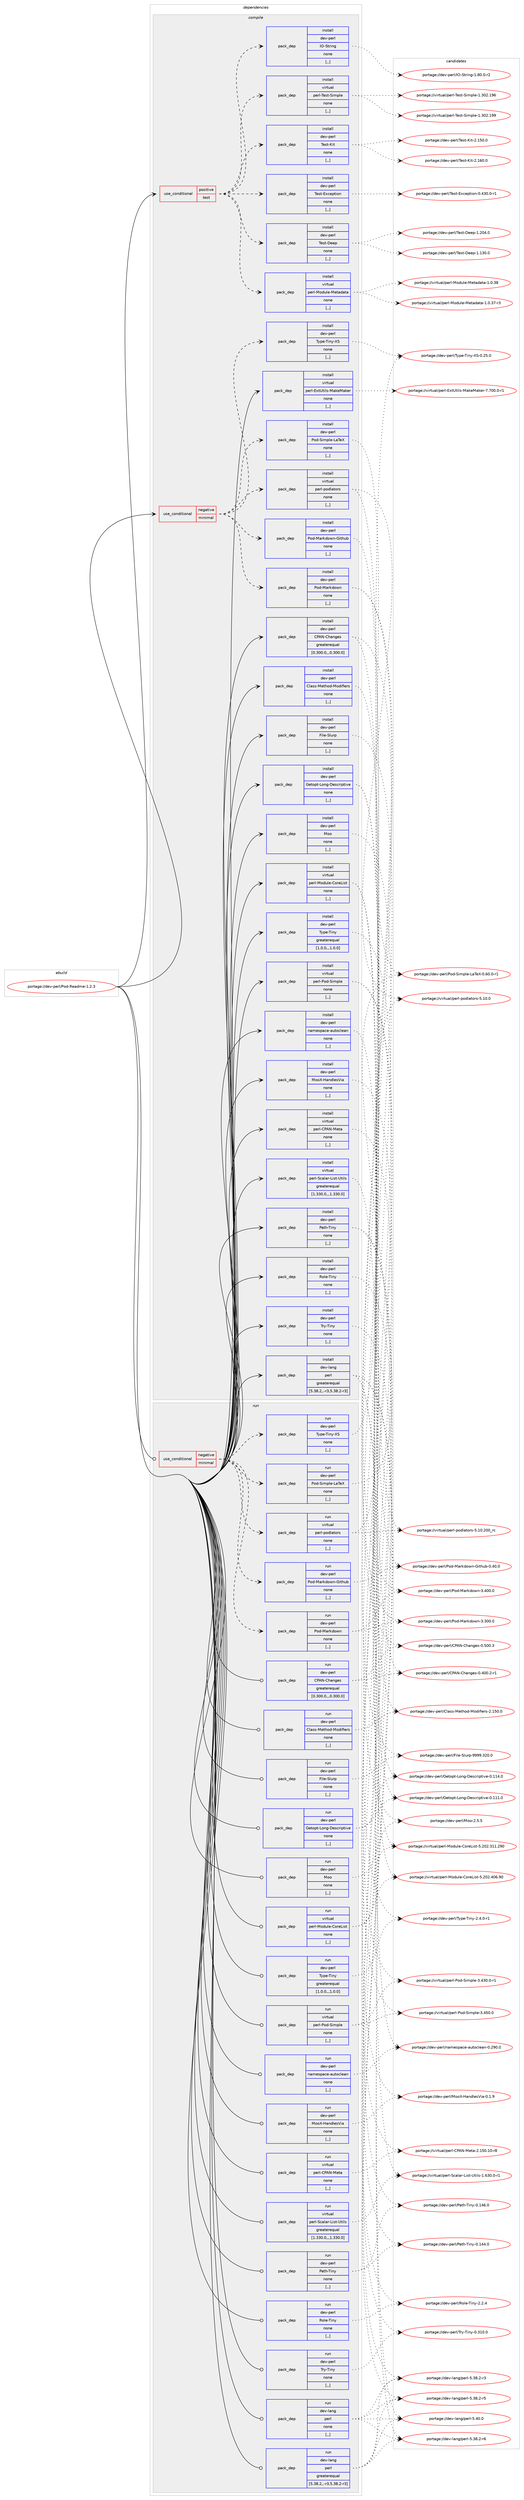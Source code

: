 digraph prolog {

# *************
# Graph options
# *************

newrank=true;
concentrate=true;
compound=true;
graph [rankdir=LR,fontname=Helvetica,fontsize=10,ranksep=1.5];#, ranksep=2.5, nodesep=0.2];
edge  [arrowhead=vee];
node  [fontname=Helvetica,fontsize=10];

# **********
# The ebuild
# **********

subgraph cluster_leftcol {
color=gray;
label=<<i>ebuild</i>>;
id [label="portage://dev-perl/Pod-Readme-1.2.3", color=red, width=4, href="../dev-perl/Pod-Readme-1.2.3.svg"];
}

# ****************
# The dependencies
# ****************

subgraph cluster_midcol {
color=gray;
label=<<i>dependencies</i>>;
subgraph cluster_compile {
fillcolor="#eeeeee";
style=filled;
label=<<i>compile</i>>;
subgraph cond30161 {
dependency136282 [label=<<TABLE BORDER="0" CELLBORDER="1" CELLSPACING="0" CELLPADDING="4"><TR><TD ROWSPAN="3" CELLPADDING="10">use_conditional</TD></TR><TR><TD>negative</TD></TR><TR><TD>minimal</TD></TR></TABLE>>, shape=none, color=red];
subgraph pack104884 {
dependency136283 [label=<<TABLE BORDER="0" CELLBORDER="1" CELLSPACING="0" CELLPADDING="4" WIDTH="220"><TR><TD ROWSPAN="6" CELLPADDING="30">pack_dep</TD></TR><TR><TD WIDTH="110">install</TD></TR><TR><TD>dev-perl</TD></TR><TR><TD>Pod-Markdown</TD></TR><TR><TD>none</TD></TR><TR><TD>[,,]</TD></TR></TABLE>>, shape=none, color=blue];
}
dependency136282:e -> dependency136283:w [weight=20,style="dashed",arrowhead="vee"];
subgraph pack104885 {
dependency136284 [label=<<TABLE BORDER="0" CELLBORDER="1" CELLSPACING="0" CELLPADDING="4" WIDTH="220"><TR><TD ROWSPAN="6" CELLPADDING="30">pack_dep</TD></TR><TR><TD WIDTH="110">install</TD></TR><TR><TD>dev-perl</TD></TR><TR><TD>Pod-Markdown-Github</TD></TR><TR><TD>none</TD></TR><TR><TD>[,,]</TD></TR></TABLE>>, shape=none, color=blue];
}
dependency136282:e -> dependency136284:w [weight=20,style="dashed",arrowhead="vee"];
subgraph pack104886 {
dependency136285 [label=<<TABLE BORDER="0" CELLBORDER="1" CELLSPACING="0" CELLPADDING="4" WIDTH="220"><TR><TD ROWSPAN="6" CELLPADDING="30">pack_dep</TD></TR><TR><TD WIDTH="110">install</TD></TR><TR><TD>dev-perl</TD></TR><TR><TD>Pod-Simple-LaTeX</TD></TR><TR><TD>none</TD></TR><TR><TD>[,,]</TD></TR></TABLE>>, shape=none, color=blue];
}
dependency136282:e -> dependency136285:w [weight=20,style="dashed",arrowhead="vee"];
subgraph pack104887 {
dependency136286 [label=<<TABLE BORDER="0" CELLBORDER="1" CELLSPACING="0" CELLPADDING="4" WIDTH="220"><TR><TD ROWSPAN="6" CELLPADDING="30">pack_dep</TD></TR><TR><TD WIDTH="110">install</TD></TR><TR><TD>dev-perl</TD></TR><TR><TD>Type-Tiny-XS</TD></TR><TR><TD>none</TD></TR><TR><TD>[,,]</TD></TR></TABLE>>, shape=none, color=blue];
}
dependency136282:e -> dependency136286:w [weight=20,style="dashed",arrowhead="vee"];
subgraph pack104888 {
dependency136287 [label=<<TABLE BORDER="0" CELLBORDER="1" CELLSPACING="0" CELLPADDING="4" WIDTH="220"><TR><TD ROWSPAN="6" CELLPADDING="30">pack_dep</TD></TR><TR><TD WIDTH="110">install</TD></TR><TR><TD>virtual</TD></TR><TR><TD>perl-podlators</TD></TR><TR><TD>none</TD></TR><TR><TD>[,,]</TD></TR></TABLE>>, shape=none, color=blue];
}
dependency136282:e -> dependency136287:w [weight=20,style="dashed",arrowhead="vee"];
}
id:e -> dependency136282:w [weight=20,style="solid",arrowhead="vee"];
subgraph cond30162 {
dependency136288 [label=<<TABLE BORDER="0" CELLBORDER="1" CELLSPACING="0" CELLPADDING="4"><TR><TD ROWSPAN="3" CELLPADDING="10">use_conditional</TD></TR><TR><TD>positive</TD></TR><TR><TD>test</TD></TR></TABLE>>, shape=none, color=red];
subgraph pack104889 {
dependency136289 [label=<<TABLE BORDER="0" CELLBORDER="1" CELLSPACING="0" CELLPADDING="4" WIDTH="220"><TR><TD ROWSPAN="6" CELLPADDING="30">pack_dep</TD></TR><TR><TD WIDTH="110">install</TD></TR><TR><TD>dev-perl</TD></TR><TR><TD>IO-String</TD></TR><TR><TD>none</TD></TR><TR><TD>[,,]</TD></TR></TABLE>>, shape=none, color=blue];
}
dependency136288:e -> dependency136289:w [weight=20,style="dashed",arrowhead="vee"];
subgraph pack104890 {
dependency136290 [label=<<TABLE BORDER="0" CELLBORDER="1" CELLSPACING="0" CELLPADDING="4" WIDTH="220"><TR><TD ROWSPAN="6" CELLPADDING="30">pack_dep</TD></TR><TR><TD WIDTH="110">install</TD></TR><TR><TD>virtual</TD></TR><TR><TD>perl-Module-Metadata</TD></TR><TR><TD>none</TD></TR><TR><TD>[,,]</TD></TR></TABLE>>, shape=none, color=blue];
}
dependency136288:e -> dependency136290:w [weight=20,style="dashed",arrowhead="vee"];
subgraph pack104891 {
dependency136291 [label=<<TABLE BORDER="0" CELLBORDER="1" CELLSPACING="0" CELLPADDING="4" WIDTH="220"><TR><TD ROWSPAN="6" CELLPADDING="30">pack_dep</TD></TR><TR><TD WIDTH="110">install</TD></TR><TR><TD>dev-perl</TD></TR><TR><TD>Test-Deep</TD></TR><TR><TD>none</TD></TR><TR><TD>[,,]</TD></TR></TABLE>>, shape=none, color=blue];
}
dependency136288:e -> dependency136291:w [weight=20,style="dashed",arrowhead="vee"];
subgraph pack104892 {
dependency136292 [label=<<TABLE BORDER="0" CELLBORDER="1" CELLSPACING="0" CELLPADDING="4" WIDTH="220"><TR><TD ROWSPAN="6" CELLPADDING="30">pack_dep</TD></TR><TR><TD WIDTH="110">install</TD></TR><TR><TD>dev-perl</TD></TR><TR><TD>Test-Exception</TD></TR><TR><TD>none</TD></TR><TR><TD>[,,]</TD></TR></TABLE>>, shape=none, color=blue];
}
dependency136288:e -> dependency136292:w [weight=20,style="dashed",arrowhead="vee"];
subgraph pack104893 {
dependency136293 [label=<<TABLE BORDER="0" CELLBORDER="1" CELLSPACING="0" CELLPADDING="4" WIDTH="220"><TR><TD ROWSPAN="6" CELLPADDING="30">pack_dep</TD></TR><TR><TD WIDTH="110">install</TD></TR><TR><TD>dev-perl</TD></TR><TR><TD>Test-Kit</TD></TR><TR><TD>none</TD></TR><TR><TD>[,,]</TD></TR></TABLE>>, shape=none, color=blue];
}
dependency136288:e -> dependency136293:w [weight=20,style="dashed",arrowhead="vee"];
subgraph pack104894 {
dependency136294 [label=<<TABLE BORDER="0" CELLBORDER="1" CELLSPACING="0" CELLPADDING="4" WIDTH="220"><TR><TD ROWSPAN="6" CELLPADDING="30">pack_dep</TD></TR><TR><TD WIDTH="110">install</TD></TR><TR><TD>virtual</TD></TR><TR><TD>perl-Test-Simple</TD></TR><TR><TD>none</TD></TR><TR><TD>[,,]</TD></TR></TABLE>>, shape=none, color=blue];
}
dependency136288:e -> dependency136294:w [weight=20,style="dashed",arrowhead="vee"];
}
id:e -> dependency136288:w [weight=20,style="solid",arrowhead="vee"];
subgraph pack104895 {
dependency136295 [label=<<TABLE BORDER="0" CELLBORDER="1" CELLSPACING="0" CELLPADDING="4" WIDTH="220"><TR><TD ROWSPAN="6" CELLPADDING="30">pack_dep</TD></TR><TR><TD WIDTH="110">install</TD></TR><TR><TD>dev-lang</TD></TR><TR><TD>perl</TD></TR><TR><TD>greaterequal</TD></TR><TR><TD>[5.38.2,,-r3,5.38.2-r3]</TD></TR></TABLE>>, shape=none, color=blue];
}
id:e -> dependency136295:w [weight=20,style="solid",arrowhead="vee"];
subgraph pack104896 {
dependency136296 [label=<<TABLE BORDER="0" CELLBORDER="1" CELLSPACING="0" CELLPADDING="4" WIDTH="220"><TR><TD ROWSPAN="6" CELLPADDING="30">pack_dep</TD></TR><TR><TD WIDTH="110">install</TD></TR><TR><TD>dev-perl</TD></TR><TR><TD>CPAN-Changes</TD></TR><TR><TD>greaterequal</TD></TR><TR><TD>[0.300.0,,,0.300.0]</TD></TR></TABLE>>, shape=none, color=blue];
}
id:e -> dependency136296:w [weight=20,style="solid",arrowhead="vee"];
subgraph pack104897 {
dependency136297 [label=<<TABLE BORDER="0" CELLBORDER="1" CELLSPACING="0" CELLPADDING="4" WIDTH="220"><TR><TD ROWSPAN="6" CELLPADDING="30">pack_dep</TD></TR><TR><TD WIDTH="110">install</TD></TR><TR><TD>dev-perl</TD></TR><TR><TD>Class-Method-Modifiers</TD></TR><TR><TD>none</TD></TR><TR><TD>[,,]</TD></TR></TABLE>>, shape=none, color=blue];
}
id:e -> dependency136297:w [weight=20,style="solid",arrowhead="vee"];
subgraph pack104898 {
dependency136298 [label=<<TABLE BORDER="0" CELLBORDER="1" CELLSPACING="0" CELLPADDING="4" WIDTH="220"><TR><TD ROWSPAN="6" CELLPADDING="30">pack_dep</TD></TR><TR><TD WIDTH="110">install</TD></TR><TR><TD>dev-perl</TD></TR><TR><TD>File-Slurp</TD></TR><TR><TD>none</TD></TR><TR><TD>[,,]</TD></TR></TABLE>>, shape=none, color=blue];
}
id:e -> dependency136298:w [weight=20,style="solid",arrowhead="vee"];
subgraph pack104899 {
dependency136299 [label=<<TABLE BORDER="0" CELLBORDER="1" CELLSPACING="0" CELLPADDING="4" WIDTH="220"><TR><TD ROWSPAN="6" CELLPADDING="30">pack_dep</TD></TR><TR><TD WIDTH="110">install</TD></TR><TR><TD>dev-perl</TD></TR><TR><TD>Getopt-Long-Descriptive</TD></TR><TR><TD>none</TD></TR><TR><TD>[,,]</TD></TR></TABLE>>, shape=none, color=blue];
}
id:e -> dependency136299:w [weight=20,style="solid",arrowhead="vee"];
subgraph pack104900 {
dependency136300 [label=<<TABLE BORDER="0" CELLBORDER="1" CELLSPACING="0" CELLPADDING="4" WIDTH="220"><TR><TD ROWSPAN="6" CELLPADDING="30">pack_dep</TD></TR><TR><TD WIDTH="110">install</TD></TR><TR><TD>dev-perl</TD></TR><TR><TD>Moo</TD></TR><TR><TD>none</TD></TR><TR><TD>[,,]</TD></TR></TABLE>>, shape=none, color=blue];
}
id:e -> dependency136300:w [weight=20,style="solid",arrowhead="vee"];
subgraph pack104901 {
dependency136301 [label=<<TABLE BORDER="0" CELLBORDER="1" CELLSPACING="0" CELLPADDING="4" WIDTH="220"><TR><TD ROWSPAN="6" CELLPADDING="30">pack_dep</TD></TR><TR><TD WIDTH="110">install</TD></TR><TR><TD>dev-perl</TD></TR><TR><TD>MooX-HandlesVia</TD></TR><TR><TD>none</TD></TR><TR><TD>[,,]</TD></TR></TABLE>>, shape=none, color=blue];
}
id:e -> dependency136301:w [weight=20,style="solid",arrowhead="vee"];
subgraph pack104902 {
dependency136302 [label=<<TABLE BORDER="0" CELLBORDER="1" CELLSPACING="0" CELLPADDING="4" WIDTH="220"><TR><TD ROWSPAN="6" CELLPADDING="30">pack_dep</TD></TR><TR><TD WIDTH="110">install</TD></TR><TR><TD>dev-perl</TD></TR><TR><TD>Path-Tiny</TD></TR><TR><TD>none</TD></TR><TR><TD>[,,]</TD></TR></TABLE>>, shape=none, color=blue];
}
id:e -> dependency136302:w [weight=20,style="solid",arrowhead="vee"];
subgraph pack104903 {
dependency136303 [label=<<TABLE BORDER="0" CELLBORDER="1" CELLSPACING="0" CELLPADDING="4" WIDTH="220"><TR><TD ROWSPAN="6" CELLPADDING="30">pack_dep</TD></TR><TR><TD WIDTH="110">install</TD></TR><TR><TD>dev-perl</TD></TR><TR><TD>Role-Tiny</TD></TR><TR><TD>none</TD></TR><TR><TD>[,,]</TD></TR></TABLE>>, shape=none, color=blue];
}
id:e -> dependency136303:w [weight=20,style="solid",arrowhead="vee"];
subgraph pack104904 {
dependency136304 [label=<<TABLE BORDER="0" CELLBORDER="1" CELLSPACING="0" CELLPADDING="4" WIDTH="220"><TR><TD ROWSPAN="6" CELLPADDING="30">pack_dep</TD></TR><TR><TD WIDTH="110">install</TD></TR><TR><TD>dev-perl</TD></TR><TR><TD>Try-Tiny</TD></TR><TR><TD>none</TD></TR><TR><TD>[,,]</TD></TR></TABLE>>, shape=none, color=blue];
}
id:e -> dependency136304:w [weight=20,style="solid",arrowhead="vee"];
subgraph pack104905 {
dependency136305 [label=<<TABLE BORDER="0" CELLBORDER="1" CELLSPACING="0" CELLPADDING="4" WIDTH="220"><TR><TD ROWSPAN="6" CELLPADDING="30">pack_dep</TD></TR><TR><TD WIDTH="110">install</TD></TR><TR><TD>dev-perl</TD></TR><TR><TD>Type-Tiny</TD></TR><TR><TD>greaterequal</TD></TR><TR><TD>[1.0.0,,,1.0.0]</TD></TR></TABLE>>, shape=none, color=blue];
}
id:e -> dependency136305:w [weight=20,style="solid",arrowhead="vee"];
subgraph pack104906 {
dependency136306 [label=<<TABLE BORDER="0" CELLBORDER="1" CELLSPACING="0" CELLPADDING="4" WIDTH="220"><TR><TD ROWSPAN="6" CELLPADDING="30">pack_dep</TD></TR><TR><TD WIDTH="110">install</TD></TR><TR><TD>dev-perl</TD></TR><TR><TD>namespace-autoclean</TD></TR><TR><TD>none</TD></TR><TR><TD>[,,]</TD></TR></TABLE>>, shape=none, color=blue];
}
id:e -> dependency136306:w [weight=20,style="solid",arrowhead="vee"];
subgraph pack104907 {
dependency136307 [label=<<TABLE BORDER="0" CELLBORDER="1" CELLSPACING="0" CELLPADDING="4" WIDTH="220"><TR><TD ROWSPAN="6" CELLPADDING="30">pack_dep</TD></TR><TR><TD WIDTH="110">install</TD></TR><TR><TD>virtual</TD></TR><TR><TD>perl-CPAN-Meta</TD></TR><TR><TD>none</TD></TR><TR><TD>[,,]</TD></TR></TABLE>>, shape=none, color=blue];
}
id:e -> dependency136307:w [weight=20,style="solid",arrowhead="vee"];
subgraph pack104908 {
dependency136308 [label=<<TABLE BORDER="0" CELLBORDER="1" CELLSPACING="0" CELLPADDING="4" WIDTH="220"><TR><TD ROWSPAN="6" CELLPADDING="30">pack_dep</TD></TR><TR><TD WIDTH="110">install</TD></TR><TR><TD>virtual</TD></TR><TR><TD>perl-ExtUtils-MakeMaker</TD></TR><TR><TD>none</TD></TR><TR><TD>[,,]</TD></TR></TABLE>>, shape=none, color=blue];
}
id:e -> dependency136308:w [weight=20,style="solid",arrowhead="vee"];
subgraph pack104909 {
dependency136309 [label=<<TABLE BORDER="0" CELLBORDER="1" CELLSPACING="0" CELLPADDING="4" WIDTH="220"><TR><TD ROWSPAN="6" CELLPADDING="30">pack_dep</TD></TR><TR><TD WIDTH="110">install</TD></TR><TR><TD>virtual</TD></TR><TR><TD>perl-Module-CoreList</TD></TR><TR><TD>none</TD></TR><TR><TD>[,,]</TD></TR></TABLE>>, shape=none, color=blue];
}
id:e -> dependency136309:w [weight=20,style="solid",arrowhead="vee"];
subgraph pack104910 {
dependency136310 [label=<<TABLE BORDER="0" CELLBORDER="1" CELLSPACING="0" CELLPADDING="4" WIDTH="220"><TR><TD ROWSPAN="6" CELLPADDING="30">pack_dep</TD></TR><TR><TD WIDTH="110">install</TD></TR><TR><TD>virtual</TD></TR><TR><TD>perl-Pod-Simple</TD></TR><TR><TD>none</TD></TR><TR><TD>[,,]</TD></TR></TABLE>>, shape=none, color=blue];
}
id:e -> dependency136310:w [weight=20,style="solid",arrowhead="vee"];
subgraph pack104911 {
dependency136311 [label=<<TABLE BORDER="0" CELLBORDER="1" CELLSPACING="0" CELLPADDING="4" WIDTH="220"><TR><TD ROWSPAN="6" CELLPADDING="30">pack_dep</TD></TR><TR><TD WIDTH="110">install</TD></TR><TR><TD>virtual</TD></TR><TR><TD>perl-Scalar-List-Utils</TD></TR><TR><TD>greaterequal</TD></TR><TR><TD>[1.330.0,,,1.330.0]</TD></TR></TABLE>>, shape=none, color=blue];
}
id:e -> dependency136311:w [weight=20,style="solid",arrowhead="vee"];
}
subgraph cluster_compileandrun {
fillcolor="#eeeeee";
style=filled;
label=<<i>compile and run</i>>;
}
subgraph cluster_run {
fillcolor="#eeeeee";
style=filled;
label=<<i>run</i>>;
subgraph cond30163 {
dependency136312 [label=<<TABLE BORDER="0" CELLBORDER="1" CELLSPACING="0" CELLPADDING="4"><TR><TD ROWSPAN="3" CELLPADDING="10">use_conditional</TD></TR><TR><TD>negative</TD></TR><TR><TD>minimal</TD></TR></TABLE>>, shape=none, color=red];
subgraph pack104912 {
dependency136313 [label=<<TABLE BORDER="0" CELLBORDER="1" CELLSPACING="0" CELLPADDING="4" WIDTH="220"><TR><TD ROWSPAN="6" CELLPADDING="30">pack_dep</TD></TR><TR><TD WIDTH="110">run</TD></TR><TR><TD>dev-perl</TD></TR><TR><TD>Pod-Markdown</TD></TR><TR><TD>none</TD></TR><TR><TD>[,,]</TD></TR></TABLE>>, shape=none, color=blue];
}
dependency136312:e -> dependency136313:w [weight=20,style="dashed",arrowhead="vee"];
subgraph pack104913 {
dependency136314 [label=<<TABLE BORDER="0" CELLBORDER="1" CELLSPACING="0" CELLPADDING="4" WIDTH="220"><TR><TD ROWSPAN="6" CELLPADDING="30">pack_dep</TD></TR><TR><TD WIDTH="110">run</TD></TR><TR><TD>dev-perl</TD></TR><TR><TD>Pod-Markdown-Github</TD></TR><TR><TD>none</TD></TR><TR><TD>[,,]</TD></TR></TABLE>>, shape=none, color=blue];
}
dependency136312:e -> dependency136314:w [weight=20,style="dashed",arrowhead="vee"];
subgraph pack104914 {
dependency136315 [label=<<TABLE BORDER="0" CELLBORDER="1" CELLSPACING="0" CELLPADDING="4" WIDTH="220"><TR><TD ROWSPAN="6" CELLPADDING="30">pack_dep</TD></TR><TR><TD WIDTH="110">run</TD></TR><TR><TD>dev-perl</TD></TR><TR><TD>Pod-Simple-LaTeX</TD></TR><TR><TD>none</TD></TR><TR><TD>[,,]</TD></TR></TABLE>>, shape=none, color=blue];
}
dependency136312:e -> dependency136315:w [weight=20,style="dashed",arrowhead="vee"];
subgraph pack104915 {
dependency136316 [label=<<TABLE BORDER="0" CELLBORDER="1" CELLSPACING="0" CELLPADDING="4" WIDTH="220"><TR><TD ROWSPAN="6" CELLPADDING="30">pack_dep</TD></TR><TR><TD WIDTH="110">run</TD></TR><TR><TD>dev-perl</TD></TR><TR><TD>Type-Tiny-XS</TD></TR><TR><TD>none</TD></TR><TR><TD>[,,]</TD></TR></TABLE>>, shape=none, color=blue];
}
dependency136312:e -> dependency136316:w [weight=20,style="dashed",arrowhead="vee"];
subgraph pack104916 {
dependency136317 [label=<<TABLE BORDER="0" CELLBORDER="1" CELLSPACING="0" CELLPADDING="4" WIDTH="220"><TR><TD ROWSPAN="6" CELLPADDING="30">pack_dep</TD></TR><TR><TD WIDTH="110">run</TD></TR><TR><TD>virtual</TD></TR><TR><TD>perl-podlators</TD></TR><TR><TD>none</TD></TR><TR><TD>[,,]</TD></TR></TABLE>>, shape=none, color=blue];
}
dependency136312:e -> dependency136317:w [weight=20,style="dashed",arrowhead="vee"];
}
id:e -> dependency136312:w [weight=20,style="solid",arrowhead="odot"];
subgraph pack104917 {
dependency136318 [label=<<TABLE BORDER="0" CELLBORDER="1" CELLSPACING="0" CELLPADDING="4" WIDTH="220"><TR><TD ROWSPAN="6" CELLPADDING="30">pack_dep</TD></TR><TR><TD WIDTH="110">run</TD></TR><TR><TD>dev-lang</TD></TR><TR><TD>perl</TD></TR><TR><TD>greaterequal</TD></TR><TR><TD>[5.38.2,,-r3,5.38.2-r3]</TD></TR></TABLE>>, shape=none, color=blue];
}
id:e -> dependency136318:w [weight=20,style="solid",arrowhead="odot"];
subgraph pack104918 {
dependency136319 [label=<<TABLE BORDER="0" CELLBORDER="1" CELLSPACING="0" CELLPADDING="4" WIDTH="220"><TR><TD ROWSPAN="6" CELLPADDING="30">pack_dep</TD></TR><TR><TD WIDTH="110">run</TD></TR><TR><TD>dev-lang</TD></TR><TR><TD>perl</TD></TR><TR><TD>none</TD></TR><TR><TD>[,,]</TD></TR></TABLE>>, shape=none, color=blue];
}
id:e -> dependency136319:w [weight=20,style="solid",arrowhead="odot"];
subgraph pack104919 {
dependency136320 [label=<<TABLE BORDER="0" CELLBORDER="1" CELLSPACING="0" CELLPADDING="4" WIDTH="220"><TR><TD ROWSPAN="6" CELLPADDING="30">pack_dep</TD></TR><TR><TD WIDTH="110">run</TD></TR><TR><TD>dev-perl</TD></TR><TR><TD>CPAN-Changes</TD></TR><TR><TD>greaterequal</TD></TR><TR><TD>[0.300.0,,,0.300.0]</TD></TR></TABLE>>, shape=none, color=blue];
}
id:e -> dependency136320:w [weight=20,style="solid",arrowhead="odot"];
subgraph pack104920 {
dependency136321 [label=<<TABLE BORDER="0" CELLBORDER="1" CELLSPACING="0" CELLPADDING="4" WIDTH="220"><TR><TD ROWSPAN="6" CELLPADDING="30">pack_dep</TD></TR><TR><TD WIDTH="110">run</TD></TR><TR><TD>dev-perl</TD></TR><TR><TD>Class-Method-Modifiers</TD></TR><TR><TD>none</TD></TR><TR><TD>[,,]</TD></TR></TABLE>>, shape=none, color=blue];
}
id:e -> dependency136321:w [weight=20,style="solid",arrowhead="odot"];
subgraph pack104921 {
dependency136322 [label=<<TABLE BORDER="0" CELLBORDER="1" CELLSPACING="0" CELLPADDING="4" WIDTH="220"><TR><TD ROWSPAN="6" CELLPADDING="30">pack_dep</TD></TR><TR><TD WIDTH="110">run</TD></TR><TR><TD>dev-perl</TD></TR><TR><TD>File-Slurp</TD></TR><TR><TD>none</TD></TR><TR><TD>[,,]</TD></TR></TABLE>>, shape=none, color=blue];
}
id:e -> dependency136322:w [weight=20,style="solid",arrowhead="odot"];
subgraph pack104922 {
dependency136323 [label=<<TABLE BORDER="0" CELLBORDER="1" CELLSPACING="0" CELLPADDING="4" WIDTH="220"><TR><TD ROWSPAN="6" CELLPADDING="30">pack_dep</TD></TR><TR><TD WIDTH="110">run</TD></TR><TR><TD>dev-perl</TD></TR><TR><TD>Getopt-Long-Descriptive</TD></TR><TR><TD>none</TD></TR><TR><TD>[,,]</TD></TR></TABLE>>, shape=none, color=blue];
}
id:e -> dependency136323:w [weight=20,style="solid",arrowhead="odot"];
subgraph pack104923 {
dependency136324 [label=<<TABLE BORDER="0" CELLBORDER="1" CELLSPACING="0" CELLPADDING="4" WIDTH="220"><TR><TD ROWSPAN="6" CELLPADDING="30">pack_dep</TD></TR><TR><TD WIDTH="110">run</TD></TR><TR><TD>dev-perl</TD></TR><TR><TD>Moo</TD></TR><TR><TD>none</TD></TR><TR><TD>[,,]</TD></TR></TABLE>>, shape=none, color=blue];
}
id:e -> dependency136324:w [weight=20,style="solid",arrowhead="odot"];
subgraph pack104924 {
dependency136325 [label=<<TABLE BORDER="0" CELLBORDER="1" CELLSPACING="0" CELLPADDING="4" WIDTH="220"><TR><TD ROWSPAN="6" CELLPADDING="30">pack_dep</TD></TR><TR><TD WIDTH="110">run</TD></TR><TR><TD>dev-perl</TD></TR><TR><TD>MooX-HandlesVia</TD></TR><TR><TD>none</TD></TR><TR><TD>[,,]</TD></TR></TABLE>>, shape=none, color=blue];
}
id:e -> dependency136325:w [weight=20,style="solid",arrowhead="odot"];
subgraph pack104925 {
dependency136326 [label=<<TABLE BORDER="0" CELLBORDER="1" CELLSPACING="0" CELLPADDING="4" WIDTH="220"><TR><TD ROWSPAN="6" CELLPADDING="30">pack_dep</TD></TR><TR><TD WIDTH="110">run</TD></TR><TR><TD>dev-perl</TD></TR><TR><TD>Path-Tiny</TD></TR><TR><TD>none</TD></TR><TR><TD>[,,]</TD></TR></TABLE>>, shape=none, color=blue];
}
id:e -> dependency136326:w [weight=20,style="solid",arrowhead="odot"];
subgraph pack104926 {
dependency136327 [label=<<TABLE BORDER="0" CELLBORDER="1" CELLSPACING="0" CELLPADDING="4" WIDTH="220"><TR><TD ROWSPAN="6" CELLPADDING="30">pack_dep</TD></TR><TR><TD WIDTH="110">run</TD></TR><TR><TD>dev-perl</TD></TR><TR><TD>Role-Tiny</TD></TR><TR><TD>none</TD></TR><TR><TD>[,,]</TD></TR></TABLE>>, shape=none, color=blue];
}
id:e -> dependency136327:w [weight=20,style="solid",arrowhead="odot"];
subgraph pack104927 {
dependency136328 [label=<<TABLE BORDER="0" CELLBORDER="1" CELLSPACING="0" CELLPADDING="4" WIDTH="220"><TR><TD ROWSPAN="6" CELLPADDING="30">pack_dep</TD></TR><TR><TD WIDTH="110">run</TD></TR><TR><TD>dev-perl</TD></TR><TR><TD>Try-Tiny</TD></TR><TR><TD>none</TD></TR><TR><TD>[,,]</TD></TR></TABLE>>, shape=none, color=blue];
}
id:e -> dependency136328:w [weight=20,style="solid",arrowhead="odot"];
subgraph pack104928 {
dependency136329 [label=<<TABLE BORDER="0" CELLBORDER="1" CELLSPACING="0" CELLPADDING="4" WIDTH="220"><TR><TD ROWSPAN="6" CELLPADDING="30">pack_dep</TD></TR><TR><TD WIDTH="110">run</TD></TR><TR><TD>dev-perl</TD></TR><TR><TD>Type-Tiny</TD></TR><TR><TD>greaterequal</TD></TR><TR><TD>[1.0.0,,,1.0.0]</TD></TR></TABLE>>, shape=none, color=blue];
}
id:e -> dependency136329:w [weight=20,style="solid",arrowhead="odot"];
subgraph pack104929 {
dependency136330 [label=<<TABLE BORDER="0" CELLBORDER="1" CELLSPACING="0" CELLPADDING="4" WIDTH="220"><TR><TD ROWSPAN="6" CELLPADDING="30">pack_dep</TD></TR><TR><TD WIDTH="110">run</TD></TR><TR><TD>dev-perl</TD></TR><TR><TD>namespace-autoclean</TD></TR><TR><TD>none</TD></TR><TR><TD>[,,]</TD></TR></TABLE>>, shape=none, color=blue];
}
id:e -> dependency136330:w [weight=20,style="solid",arrowhead="odot"];
subgraph pack104930 {
dependency136331 [label=<<TABLE BORDER="0" CELLBORDER="1" CELLSPACING="0" CELLPADDING="4" WIDTH="220"><TR><TD ROWSPAN="6" CELLPADDING="30">pack_dep</TD></TR><TR><TD WIDTH="110">run</TD></TR><TR><TD>virtual</TD></TR><TR><TD>perl-CPAN-Meta</TD></TR><TR><TD>none</TD></TR><TR><TD>[,,]</TD></TR></TABLE>>, shape=none, color=blue];
}
id:e -> dependency136331:w [weight=20,style="solid",arrowhead="odot"];
subgraph pack104931 {
dependency136332 [label=<<TABLE BORDER="0" CELLBORDER="1" CELLSPACING="0" CELLPADDING="4" WIDTH="220"><TR><TD ROWSPAN="6" CELLPADDING="30">pack_dep</TD></TR><TR><TD WIDTH="110">run</TD></TR><TR><TD>virtual</TD></TR><TR><TD>perl-Module-CoreList</TD></TR><TR><TD>none</TD></TR><TR><TD>[,,]</TD></TR></TABLE>>, shape=none, color=blue];
}
id:e -> dependency136332:w [weight=20,style="solid",arrowhead="odot"];
subgraph pack104932 {
dependency136333 [label=<<TABLE BORDER="0" CELLBORDER="1" CELLSPACING="0" CELLPADDING="4" WIDTH="220"><TR><TD ROWSPAN="6" CELLPADDING="30">pack_dep</TD></TR><TR><TD WIDTH="110">run</TD></TR><TR><TD>virtual</TD></TR><TR><TD>perl-Pod-Simple</TD></TR><TR><TD>none</TD></TR><TR><TD>[,,]</TD></TR></TABLE>>, shape=none, color=blue];
}
id:e -> dependency136333:w [weight=20,style="solid",arrowhead="odot"];
subgraph pack104933 {
dependency136334 [label=<<TABLE BORDER="0" CELLBORDER="1" CELLSPACING="0" CELLPADDING="4" WIDTH="220"><TR><TD ROWSPAN="6" CELLPADDING="30">pack_dep</TD></TR><TR><TD WIDTH="110">run</TD></TR><TR><TD>virtual</TD></TR><TR><TD>perl-Scalar-List-Utils</TD></TR><TR><TD>greaterequal</TD></TR><TR><TD>[1.330.0,,,1.330.0]</TD></TR></TABLE>>, shape=none, color=blue];
}
id:e -> dependency136334:w [weight=20,style="solid",arrowhead="odot"];
}
}

# **************
# The candidates
# **************

subgraph cluster_choices {
rank=same;
color=gray;
label=<<i>candidates</i>>;

subgraph choice104884 {
color=black;
nodesep=1;
choice1001011184511210111410847801111004577971141071001111191104551465248484648 [label="portage://dev-perl/Pod-Markdown-3.400.0", color=red, width=4,href="../dev-perl/Pod-Markdown-3.400.0.svg"];
choice1001011184511210111410847801111004577971141071001111191104551465148484648 [label="portage://dev-perl/Pod-Markdown-3.300.0", color=red, width=4,href="../dev-perl/Pod-Markdown-3.300.0.svg"];
dependency136283:e -> choice1001011184511210111410847801111004577971141071001111191104551465248484648:w [style=dotted,weight="100"];
dependency136283:e -> choice1001011184511210111410847801111004577971141071001111191104551465148484648:w [style=dotted,weight="100"];
}
subgraph choice104885 {
color=black;
nodesep=1;
choice10010111845112101114108478011110045779711410710011111911045711051161041179845484652484648 [label="portage://dev-perl/Pod-Markdown-Github-0.40.0", color=red, width=4,href="../dev-perl/Pod-Markdown-Github-0.40.0.svg"];
dependency136284:e -> choice10010111845112101114108478011110045779711410710011111911045711051161041179845484652484648:w [style=dotted,weight="100"];
}
subgraph choice104886 {
color=black;
nodesep=1;
choice10010111845112101114108478011110045831051091121081014576978410188454846544846484511449 [label="portage://dev-perl/Pod-Simple-LaTeX-0.60.0-r1", color=red, width=4,href="../dev-perl/Pod-Simple-LaTeX-0.60.0-r1.svg"];
dependency136285:e -> choice10010111845112101114108478011110045831051091121081014576978410188454846544846484511449:w [style=dotted,weight="100"];
}
subgraph choice104887 {
color=black;
nodesep=1;
choice100101118451121011141084784121112101458410511012145888345484650534648 [label="portage://dev-perl/Type-Tiny-XS-0.25.0", color=red, width=4,href="../dev-perl/Type-Tiny-XS-0.25.0.svg"];
dependency136286:e -> choice100101118451121011141084784121112101458410511012145888345484650534648:w [style=dotted,weight="100"];
}
subgraph choice104888 {
color=black;
nodesep=1;
choice118105114116117971084711210111410845112111100108971161111141154553464948465048489511499 [label="portage://virtual/perl-podlators-5.10.200_rc", color=red, width=4,href="../virtual/perl-podlators-5.10.200_rc.svg"];
choice1181051141161179710847112101114108451121111001089711611111411545534649484648 [label="portage://virtual/perl-podlators-5.10.0", color=red, width=4,href="../virtual/perl-podlators-5.10.0.svg"];
dependency136287:e -> choice118105114116117971084711210111410845112111100108971161111141154553464948465048489511499:w [style=dotted,weight="100"];
dependency136287:e -> choice1181051141161179710847112101114108451121111001089711611111411545534649484648:w [style=dotted,weight="100"];
}
subgraph choice104889 {
color=black;
nodesep=1;
choice100101118451121011141084773794583116114105110103454946564846484511450 [label="portage://dev-perl/IO-String-1.80.0-r2", color=red, width=4,href="../dev-perl/IO-String-1.80.0-r2.svg"];
dependency136289:e -> choice100101118451121011141084773794583116114105110103454946564846484511450:w [style=dotted,weight="100"];
}
subgraph choice104890 {
color=black;
nodesep=1;
choice11810511411611797108471121011141084577111100117108101457710111697100971169745494648465156 [label="portage://virtual/perl-Module-Metadata-1.0.38", color=red, width=4,href="../virtual/perl-Module-Metadata-1.0.38.svg"];
choice118105114116117971084711210111410845771111001171081014577101116971009711697454946484651554511451 [label="portage://virtual/perl-Module-Metadata-1.0.37-r3", color=red, width=4,href="../virtual/perl-Module-Metadata-1.0.37-r3.svg"];
dependency136290:e -> choice11810511411611797108471121011141084577111100117108101457710111697100971169745494648465156:w [style=dotted,weight="100"];
dependency136290:e -> choice118105114116117971084711210111410845771111001171081014577101116971009711697454946484651554511451:w [style=dotted,weight="100"];
}
subgraph choice104891 {
color=black;
nodesep=1;
choice10010111845112101114108478410111511645681011011124549465048524648 [label="portage://dev-perl/Test-Deep-1.204.0", color=red, width=4,href="../dev-perl/Test-Deep-1.204.0.svg"];
choice10010111845112101114108478410111511645681011011124549464951484648 [label="portage://dev-perl/Test-Deep-1.130.0", color=red, width=4,href="../dev-perl/Test-Deep-1.130.0.svg"];
dependency136291:e -> choice10010111845112101114108478410111511645681011011124549465048524648:w [style=dotted,weight="100"];
dependency136291:e -> choice10010111845112101114108478410111511645681011011124549464951484648:w [style=dotted,weight="100"];
}
subgraph choice104892 {
color=black;
nodesep=1;
choice10010111845112101114108478410111511645691209910111211610511111045484652514846484511449 [label="portage://dev-perl/Test-Exception-0.430.0-r1", color=red, width=4,href="../dev-perl/Test-Exception-0.430.0-r1.svg"];
dependency136292:e -> choice10010111845112101114108478410111511645691209910111211610511111045484652514846484511449:w [style=dotted,weight="100"];
}
subgraph choice104893 {
color=black;
nodesep=1;
choice10010111845112101114108478410111511645751051164550464954484648 [label="portage://dev-perl/Test-Kit-2.160.0", color=red, width=4,href="../dev-perl/Test-Kit-2.160.0.svg"];
choice10010111845112101114108478410111511645751051164550464953484648 [label="portage://dev-perl/Test-Kit-2.150.0", color=red, width=4,href="../dev-perl/Test-Kit-2.150.0.svg"];
dependency136293:e -> choice10010111845112101114108478410111511645751051164550464954484648:w [style=dotted,weight="100"];
dependency136293:e -> choice10010111845112101114108478410111511645751051164550464953484648:w [style=dotted,weight="100"];
}
subgraph choice104894 {
color=black;
nodesep=1;
choice11810511411611797108471121011141084584101115116458310510911210810145494651485046495757 [label="portage://virtual/perl-Test-Simple-1.302.199", color=red, width=4,href="../virtual/perl-Test-Simple-1.302.199.svg"];
choice11810511411611797108471121011141084584101115116458310510911210810145494651485046495754 [label="portage://virtual/perl-Test-Simple-1.302.196", color=red, width=4,href="../virtual/perl-Test-Simple-1.302.196.svg"];
dependency136294:e -> choice11810511411611797108471121011141084584101115116458310510911210810145494651485046495757:w [style=dotted,weight="100"];
dependency136294:e -> choice11810511411611797108471121011141084584101115116458310510911210810145494651485046495754:w [style=dotted,weight="100"];
}
subgraph choice104895 {
color=black;
nodesep=1;
choice10010111845108971101034711210111410845534652484648 [label="portage://dev-lang/perl-5.40.0", color=red, width=4,href="../dev-lang/perl-5.40.0.svg"];
choice100101118451089711010347112101114108455346515646504511454 [label="portage://dev-lang/perl-5.38.2-r6", color=red, width=4,href="../dev-lang/perl-5.38.2-r6.svg"];
choice100101118451089711010347112101114108455346515646504511453 [label="portage://dev-lang/perl-5.38.2-r5", color=red, width=4,href="../dev-lang/perl-5.38.2-r5.svg"];
choice100101118451089711010347112101114108455346515646504511451 [label="portage://dev-lang/perl-5.38.2-r3", color=red, width=4,href="../dev-lang/perl-5.38.2-r3.svg"];
dependency136295:e -> choice10010111845108971101034711210111410845534652484648:w [style=dotted,weight="100"];
dependency136295:e -> choice100101118451089711010347112101114108455346515646504511454:w [style=dotted,weight="100"];
dependency136295:e -> choice100101118451089711010347112101114108455346515646504511453:w [style=dotted,weight="100"];
dependency136295:e -> choice100101118451089711010347112101114108455346515646504511451:w [style=dotted,weight="100"];
}
subgraph choice104896 {
color=black;
nodesep=1;
choice1001011184511210111410847678065784567104971101031011154548465348484651 [label="portage://dev-perl/CPAN-Changes-0.500.3", color=red, width=4,href="../dev-perl/CPAN-Changes-0.500.3.svg"];
choice10010111845112101114108476780657845671049711010310111545484652484846504511449 [label="portage://dev-perl/CPAN-Changes-0.400.2-r1", color=red, width=4,href="../dev-perl/CPAN-Changes-0.400.2-r1.svg"];
dependency136296:e -> choice1001011184511210111410847678065784567104971101031011154548465348484651:w [style=dotted,weight="100"];
dependency136296:e -> choice10010111845112101114108476780657845671049711010310111545484652484846504511449:w [style=dotted,weight="100"];
}
subgraph choice104897 {
color=black;
nodesep=1;
choice10010111845112101114108476710897115115457710111610411110045771111001051021051011141154550464953484648 [label="portage://dev-perl/Class-Method-Modifiers-2.150.0", color=red, width=4,href="../dev-perl/Class-Method-Modifiers-2.150.0.svg"];
dependency136297:e -> choice10010111845112101114108476710897115115457710111610411110045771111001051021051011141154550464953484648:w [style=dotted,weight="100"];
}
subgraph choice104898 {
color=black;
nodesep=1;
choice10010111845112101114108477010510810145831081171141124557575757465150484648 [label="portage://dev-perl/File-Slurp-9999.320.0", color=red, width=4,href="../dev-perl/File-Slurp-9999.320.0.svg"];
dependency136298:e -> choice10010111845112101114108477010510810145831081171141124557575757465150484648:w [style=dotted,weight="100"];
}
subgraph choice104899 {
color=black;
nodesep=1;
choice10010111845112101114108477110111611111211645761111101034568101115991141051121161051181014548464949524648 [label="portage://dev-perl/Getopt-Long-Descriptive-0.114.0", color=red, width=4,href="../dev-perl/Getopt-Long-Descriptive-0.114.0.svg"];
choice10010111845112101114108477110111611111211645761111101034568101115991141051121161051181014548464949494648 [label="portage://dev-perl/Getopt-Long-Descriptive-0.111.0", color=red, width=4,href="../dev-perl/Getopt-Long-Descriptive-0.111.0.svg"];
dependency136299:e -> choice10010111845112101114108477110111611111211645761111101034568101115991141051121161051181014548464949524648:w [style=dotted,weight="100"];
dependency136299:e -> choice10010111845112101114108477110111611111211645761111101034568101115991141051121161051181014548464949494648:w [style=dotted,weight="100"];
}
subgraph choice104900 {
color=black;
nodesep=1;
choice100101118451121011141084777111111455046534653 [label="portage://dev-perl/Moo-2.5.5", color=red, width=4,href="../dev-perl/Moo-2.5.5.svg"];
dependency136300:e -> choice100101118451121011141084777111111455046534653:w [style=dotted,weight="100"];
}
subgraph choice104901 {
color=black;
nodesep=1;
choice100101118451121011141084777111111884572971101001081011158610597454846494657 [label="portage://dev-perl/MooX-HandlesVia-0.1.9", color=red, width=4,href="../dev-perl/MooX-HandlesVia-0.1.9.svg"];
dependency136301:e -> choice100101118451121011141084777111111884572971101001081011158610597454846494657:w [style=dotted,weight="100"];
}
subgraph choice104902 {
color=black;
nodesep=1;
choice1001011184511210111410847809711610445841051101214548464952544648 [label="portage://dev-perl/Path-Tiny-0.146.0", color=red, width=4,href="../dev-perl/Path-Tiny-0.146.0.svg"];
choice1001011184511210111410847809711610445841051101214548464952524648 [label="portage://dev-perl/Path-Tiny-0.144.0", color=red, width=4,href="../dev-perl/Path-Tiny-0.144.0.svg"];
dependency136302:e -> choice1001011184511210111410847809711610445841051101214548464952544648:w [style=dotted,weight="100"];
dependency136302:e -> choice1001011184511210111410847809711610445841051101214548464952524648:w [style=dotted,weight="100"];
}
subgraph choice104903 {
color=black;
nodesep=1;
choice1001011184511210111410847821111081014584105110121455046504652 [label="portage://dev-perl/Role-Tiny-2.2.4", color=red, width=4,href="../dev-perl/Role-Tiny-2.2.4.svg"];
dependency136303:e -> choice1001011184511210111410847821111081014584105110121455046504652:w [style=dotted,weight="100"];
}
subgraph choice104904 {
color=black;
nodesep=1;
choice10010111845112101114108478411412145841051101214548465149484648 [label="portage://dev-perl/Try-Tiny-0.310.0", color=red, width=4,href="../dev-perl/Try-Tiny-0.310.0.svg"];
dependency136304:e -> choice10010111845112101114108478411412145841051101214548465149484648:w [style=dotted,weight="100"];
}
subgraph choice104905 {
color=black;
nodesep=1;
choice10010111845112101114108478412111210145841051101214550465246484511449 [label="portage://dev-perl/Type-Tiny-2.4.0-r1", color=red, width=4,href="../dev-perl/Type-Tiny-2.4.0-r1.svg"];
dependency136305:e -> choice10010111845112101114108478412111210145841051101214550465246484511449:w [style=dotted,weight="100"];
}
subgraph choice104906 {
color=black;
nodesep=1;
choice1001011184511210111410847110971091011151129799101459711711611199108101971104548465057484648 [label="portage://dev-perl/namespace-autoclean-0.290.0", color=red, width=4,href="../dev-perl/namespace-autoclean-0.290.0.svg"];
dependency136306:e -> choice1001011184511210111410847110971091011151129799101459711711611199108101971104548465057484648:w [style=dotted,weight="100"];
}
subgraph choice104907 {
color=black;
nodesep=1;
choice118105114116117971084711210111410845678065784577101116974550464953484649484511456 [label="portage://virtual/perl-CPAN-Meta-2.150.10-r8", color=red, width=4,href="../virtual/perl-CPAN-Meta-2.150.10-r8.svg"];
dependency136307:e -> choice118105114116117971084711210111410845678065784577101116974550464953484649484511456:w [style=dotted,weight="100"];
}
subgraph choice104908 {
color=black;
nodesep=1;
choice1181051141161179710847112101114108456912011685116105108115457797107101779710710111445554655484846484511449 [label="portage://virtual/perl-ExtUtils-MakeMaker-7.700.0-r1", color=red, width=4,href="../virtual/perl-ExtUtils-MakeMaker-7.700.0-r1.svg"];
dependency136308:e -> choice1181051141161179710847112101114108456912011685116105108115457797107101779710710111445554655484846484511449:w [style=dotted,weight="100"];
}
subgraph choice104909 {
color=black;
nodesep=1;
choice1181051141161179710847112101114108457711110011710810145671111141017610511511645534650485046524854465748 [label="portage://virtual/perl-Module-CoreList-5.202.406.90", color=red, width=4,href="../virtual/perl-Module-CoreList-5.202.406.90.svg"];
choice118105114116117971084711210111410845771111001171081014567111114101761051151164553465048504651494946505748 [label="portage://virtual/perl-Module-CoreList-5.202.311.290", color=red, width=4,href="../virtual/perl-Module-CoreList-5.202.311.290.svg"];
dependency136309:e -> choice1181051141161179710847112101114108457711110011710810145671111141017610511511645534650485046524854465748:w [style=dotted,weight="100"];
dependency136309:e -> choice118105114116117971084711210111410845771111001171081014567111114101761051151164553465048504651494946505748:w [style=dotted,weight="100"];
}
subgraph choice104910 {
color=black;
nodesep=1;
choice1181051141161179710847112101114108458011110045831051091121081014551465253484648 [label="portage://virtual/perl-Pod-Simple-3.450.0", color=red, width=4,href="../virtual/perl-Pod-Simple-3.450.0.svg"];
choice11810511411611797108471121011141084580111100458310510911210810145514652514846484511449 [label="portage://virtual/perl-Pod-Simple-3.430.0-r1", color=red, width=4,href="../virtual/perl-Pod-Simple-3.430.0-r1.svg"];
dependency136310:e -> choice1181051141161179710847112101114108458011110045831051091121081014551465253484648:w [style=dotted,weight="100"];
dependency136310:e -> choice11810511411611797108471121011141084580111100458310510911210810145514652514846484511449:w [style=dotted,weight="100"];
}
subgraph choice104911 {
color=black;
nodesep=1;
choice118105114116117971084711210111410845839997108971144576105115116458511610510811545494654514846484511449 [label="portage://virtual/perl-Scalar-List-Utils-1.630.0-r1", color=red, width=4,href="../virtual/perl-Scalar-List-Utils-1.630.0-r1.svg"];
dependency136311:e -> choice118105114116117971084711210111410845839997108971144576105115116458511610510811545494654514846484511449:w [style=dotted,weight="100"];
}
subgraph choice104912 {
color=black;
nodesep=1;
choice1001011184511210111410847801111004577971141071001111191104551465248484648 [label="portage://dev-perl/Pod-Markdown-3.400.0", color=red, width=4,href="../dev-perl/Pod-Markdown-3.400.0.svg"];
choice1001011184511210111410847801111004577971141071001111191104551465148484648 [label="portage://dev-perl/Pod-Markdown-3.300.0", color=red, width=4,href="../dev-perl/Pod-Markdown-3.300.0.svg"];
dependency136313:e -> choice1001011184511210111410847801111004577971141071001111191104551465248484648:w [style=dotted,weight="100"];
dependency136313:e -> choice1001011184511210111410847801111004577971141071001111191104551465148484648:w [style=dotted,weight="100"];
}
subgraph choice104913 {
color=black;
nodesep=1;
choice10010111845112101114108478011110045779711410710011111911045711051161041179845484652484648 [label="portage://dev-perl/Pod-Markdown-Github-0.40.0", color=red, width=4,href="../dev-perl/Pod-Markdown-Github-0.40.0.svg"];
dependency136314:e -> choice10010111845112101114108478011110045779711410710011111911045711051161041179845484652484648:w [style=dotted,weight="100"];
}
subgraph choice104914 {
color=black;
nodesep=1;
choice10010111845112101114108478011110045831051091121081014576978410188454846544846484511449 [label="portage://dev-perl/Pod-Simple-LaTeX-0.60.0-r1", color=red, width=4,href="../dev-perl/Pod-Simple-LaTeX-0.60.0-r1.svg"];
dependency136315:e -> choice10010111845112101114108478011110045831051091121081014576978410188454846544846484511449:w [style=dotted,weight="100"];
}
subgraph choice104915 {
color=black;
nodesep=1;
choice100101118451121011141084784121112101458410511012145888345484650534648 [label="portage://dev-perl/Type-Tiny-XS-0.25.0", color=red, width=4,href="../dev-perl/Type-Tiny-XS-0.25.0.svg"];
dependency136316:e -> choice100101118451121011141084784121112101458410511012145888345484650534648:w [style=dotted,weight="100"];
}
subgraph choice104916 {
color=black;
nodesep=1;
choice118105114116117971084711210111410845112111100108971161111141154553464948465048489511499 [label="portage://virtual/perl-podlators-5.10.200_rc", color=red, width=4,href="../virtual/perl-podlators-5.10.200_rc.svg"];
choice1181051141161179710847112101114108451121111001089711611111411545534649484648 [label="portage://virtual/perl-podlators-5.10.0", color=red, width=4,href="../virtual/perl-podlators-5.10.0.svg"];
dependency136317:e -> choice118105114116117971084711210111410845112111100108971161111141154553464948465048489511499:w [style=dotted,weight="100"];
dependency136317:e -> choice1181051141161179710847112101114108451121111001089711611111411545534649484648:w [style=dotted,weight="100"];
}
subgraph choice104917 {
color=black;
nodesep=1;
choice10010111845108971101034711210111410845534652484648 [label="portage://dev-lang/perl-5.40.0", color=red, width=4,href="../dev-lang/perl-5.40.0.svg"];
choice100101118451089711010347112101114108455346515646504511454 [label="portage://dev-lang/perl-5.38.2-r6", color=red, width=4,href="../dev-lang/perl-5.38.2-r6.svg"];
choice100101118451089711010347112101114108455346515646504511453 [label="portage://dev-lang/perl-5.38.2-r5", color=red, width=4,href="../dev-lang/perl-5.38.2-r5.svg"];
choice100101118451089711010347112101114108455346515646504511451 [label="portage://dev-lang/perl-5.38.2-r3", color=red, width=4,href="../dev-lang/perl-5.38.2-r3.svg"];
dependency136318:e -> choice10010111845108971101034711210111410845534652484648:w [style=dotted,weight="100"];
dependency136318:e -> choice100101118451089711010347112101114108455346515646504511454:w [style=dotted,weight="100"];
dependency136318:e -> choice100101118451089711010347112101114108455346515646504511453:w [style=dotted,weight="100"];
dependency136318:e -> choice100101118451089711010347112101114108455346515646504511451:w [style=dotted,weight="100"];
}
subgraph choice104918 {
color=black;
nodesep=1;
choice10010111845108971101034711210111410845534652484648 [label="portage://dev-lang/perl-5.40.0", color=red, width=4,href="../dev-lang/perl-5.40.0.svg"];
choice100101118451089711010347112101114108455346515646504511454 [label="portage://dev-lang/perl-5.38.2-r6", color=red, width=4,href="../dev-lang/perl-5.38.2-r6.svg"];
choice100101118451089711010347112101114108455346515646504511453 [label="portage://dev-lang/perl-5.38.2-r5", color=red, width=4,href="../dev-lang/perl-5.38.2-r5.svg"];
choice100101118451089711010347112101114108455346515646504511451 [label="portage://dev-lang/perl-5.38.2-r3", color=red, width=4,href="../dev-lang/perl-5.38.2-r3.svg"];
dependency136319:e -> choice10010111845108971101034711210111410845534652484648:w [style=dotted,weight="100"];
dependency136319:e -> choice100101118451089711010347112101114108455346515646504511454:w [style=dotted,weight="100"];
dependency136319:e -> choice100101118451089711010347112101114108455346515646504511453:w [style=dotted,weight="100"];
dependency136319:e -> choice100101118451089711010347112101114108455346515646504511451:w [style=dotted,weight="100"];
}
subgraph choice104919 {
color=black;
nodesep=1;
choice1001011184511210111410847678065784567104971101031011154548465348484651 [label="portage://dev-perl/CPAN-Changes-0.500.3", color=red, width=4,href="../dev-perl/CPAN-Changes-0.500.3.svg"];
choice10010111845112101114108476780657845671049711010310111545484652484846504511449 [label="portage://dev-perl/CPAN-Changes-0.400.2-r1", color=red, width=4,href="../dev-perl/CPAN-Changes-0.400.2-r1.svg"];
dependency136320:e -> choice1001011184511210111410847678065784567104971101031011154548465348484651:w [style=dotted,weight="100"];
dependency136320:e -> choice10010111845112101114108476780657845671049711010310111545484652484846504511449:w [style=dotted,weight="100"];
}
subgraph choice104920 {
color=black;
nodesep=1;
choice10010111845112101114108476710897115115457710111610411110045771111001051021051011141154550464953484648 [label="portage://dev-perl/Class-Method-Modifiers-2.150.0", color=red, width=4,href="../dev-perl/Class-Method-Modifiers-2.150.0.svg"];
dependency136321:e -> choice10010111845112101114108476710897115115457710111610411110045771111001051021051011141154550464953484648:w [style=dotted,weight="100"];
}
subgraph choice104921 {
color=black;
nodesep=1;
choice10010111845112101114108477010510810145831081171141124557575757465150484648 [label="portage://dev-perl/File-Slurp-9999.320.0", color=red, width=4,href="../dev-perl/File-Slurp-9999.320.0.svg"];
dependency136322:e -> choice10010111845112101114108477010510810145831081171141124557575757465150484648:w [style=dotted,weight="100"];
}
subgraph choice104922 {
color=black;
nodesep=1;
choice10010111845112101114108477110111611111211645761111101034568101115991141051121161051181014548464949524648 [label="portage://dev-perl/Getopt-Long-Descriptive-0.114.0", color=red, width=4,href="../dev-perl/Getopt-Long-Descriptive-0.114.0.svg"];
choice10010111845112101114108477110111611111211645761111101034568101115991141051121161051181014548464949494648 [label="portage://dev-perl/Getopt-Long-Descriptive-0.111.0", color=red, width=4,href="../dev-perl/Getopt-Long-Descriptive-0.111.0.svg"];
dependency136323:e -> choice10010111845112101114108477110111611111211645761111101034568101115991141051121161051181014548464949524648:w [style=dotted,weight="100"];
dependency136323:e -> choice10010111845112101114108477110111611111211645761111101034568101115991141051121161051181014548464949494648:w [style=dotted,weight="100"];
}
subgraph choice104923 {
color=black;
nodesep=1;
choice100101118451121011141084777111111455046534653 [label="portage://dev-perl/Moo-2.5.5", color=red, width=4,href="../dev-perl/Moo-2.5.5.svg"];
dependency136324:e -> choice100101118451121011141084777111111455046534653:w [style=dotted,weight="100"];
}
subgraph choice104924 {
color=black;
nodesep=1;
choice100101118451121011141084777111111884572971101001081011158610597454846494657 [label="portage://dev-perl/MooX-HandlesVia-0.1.9", color=red, width=4,href="../dev-perl/MooX-HandlesVia-0.1.9.svg"];
dependency136325:e -> choice100101118451121011141084777111111884572971101001081011158610597454846494657:w [style=dotted,weight="100"];
}
subgraph choice104925 {
color=black;
nodesep=1;
choice1001011184511210111410847809711610445841051101214548464952544648 [label="portage://dev-perl/Path-Tiny-0.146.0", color=red, width=4,href="../dev-perl/Path-Tiny-0.146.0.svg"];
choice1001011184511210111410847809711610445841051101214548464952524648 [label="portage://dev-perl/Path-Tiny-0.144.0", color=red, width=4,href="../dev-perl/Path-Tiny-0.144.0.svg"];
dependency136326:e -> choice1001011184511210111410847809711610445841051101214548464952544648:w [style=dotted,weight="100"];
dependency136326:e -> choice1001011184511210111410847809711610445841051101214548464952524648:w [style=dotted,weight="100"];
}
subgraph choice104926 {
color=black;
nodesep=1;
choice1001011184511210111410847821111081014584105110121455046504652 [label="portage://dev-perl/Role-Tiny-2.2.4", color=red, width=4,href="../dev-perl/Role-Tiny-2.2.4.svg"];
dependency136327:e -> choice1001011184511210111410847821111081014584105110121455046504652:w [style=dotted,weight="100"];
}
subgraph choice104927 {
color=black;
nodesep=1;
choice10010111845112101114108478411412145841051101214548465149484648 [label="portage://dev-perl/Try-Tiny-0.310.0", color=red, width=4,href="../dev-perl/Try-Tiny-0.310.0.svg"];
dependency136328:e -> choice10010111845112101114108478411412145841051101214548465149484648:w [style=dotted,weight="100"];
}
subgraph choice104928 {
color=black;
nodesep=1;
choice10010111845112101114108478412111210145841051101214550465246484511449 [label="portage://dev-perl/Type-Tiny-2.4.0-r1", color=red, width=4,href="../dev-perl/Type-Tiny-2.4.0-r1.svg"];
dependency136329:e -> choice10010111845112101114108478412111210145841051101214550465246484511449:w [style=dotted,weight="100"];
}
subgraph choice104929 {
color=black;
nodesep=1;
choice1001011184511210111410847110971091011151129799101459711711611199108101971104548465057484648 [label="portage://dev-perl/namespace-autoclean-0.290.0", color=red, width=4,href="../dev-perl/namespace-autoclean-0.290.0.svg"];
dependency136330:e -> choice1001011184511210111410847110971091011151129799101459711711611199108101971104548465057484648:w [style=dotted,weight="100"];
}
subgraph choice104930 {
color=black;
nodesep=1;
choice118105114116117971084711210111410845678065784577101116974550464953484649484511456 [label="portage://virtual/perl-CPAN-Meta-2.150.10-r8", color=red, width=4,href="../virtual/perl-CPAN-Meta-2.150.10-r8.svg"];
dependency136331:e -> choice118105114116117971084711210111410845678065784577101116974550464953484649484511456:w [style=dotted,weight="100"];
}
subgraph choice104931 {
color=black;
nodesep=1;
choice1181051141161179710847112101114108457711110011710810145671111141017610511511645534650485046524854465748 [label="portage://virtual/perl-Module-CoreList-5.202.406.90", color=red, width=4,href="../virtual/perl-Module-CoreList-5.202.406.90.svg"];
choice118105114116117971084711210111410845771111001171081014567111114101761051151164553465048504651494946505748 [label="portage://virtual/perl-Module-CoreList-5.202.311.290", color=red, width=4,href="../virtual/perl-Module-CoreList-5.202.311.290.svg"];
dependency136332:e -> choice1181051141161179710847112101114108457711110011710810145671111141017610511511645534650485046524854465748:w [style=dotted,weight="100"];
dependency136332:e -> choice118105114116117971084711210111410845771111001171081014567111114101761051151164553465048504651494946505748:w [style=dotted,weight="100"];
}
subgraph choice104932 {
color=black;
nodesep=1;
choice1181051141161179710847112101114108458011110045831051091121081014551465253484648 [label="portage://virtual/perl-Pod-Simple-3.450.0", color=red, width=4,href="../virtual/perl-Pod-Simple-3.450.0.svg"];
choice11810511411611797108471121011141084580111100458310510911210810145514652514846484511449 [label="portage://virtual/perl-Pod-Simple-3.430.0-r1", color=red, width=4,href="../virtual/perl-Pod-Simple-3.430.0-r1.svg"];
dependency136333:e -> choice1181051141161179710847112101114108458011110045831051091121081014551465253484648:w [style=dotted,weight="100"];
dependency136333:e -> choice11810511411611797108471121011141084580111100458310510911210810145514652514846484511449:w [style=dotted,weight="100"];
}
subgraph choice104933 {
color=black;
nodesep=1;
choice118105114116117971084711210111410845839997108971144576105115116458511610510811545494654514846484511449 [label="portage://virtual/perl-Scalar-List-Utils-1.630.0-r1", color=red, width=4,href="../virtual/perl-Scalar-List-Utils-1.630.0-r1.svg"];
dependency136334:e -> choice118105114116117971084711210111410845839997108971144576105115116458511610510811545494654514846484511449:w [style=dotted,weight="100"];
}
}

}
